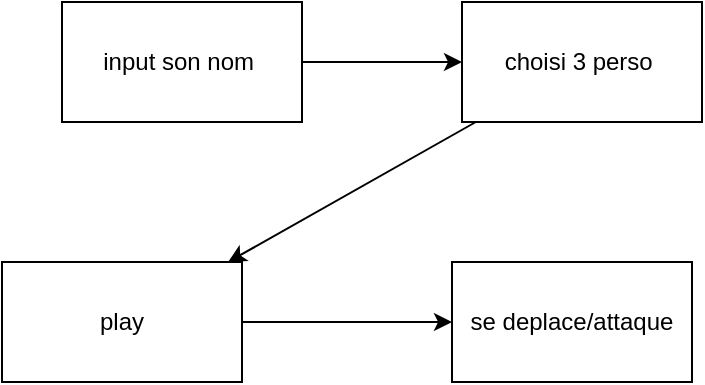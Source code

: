 <mxfile>
    <diagram id="dz9oydK0BkACYrdjI-5n" name="Page-1">
        <mxGraphModel dx="1287" dy="552" grid="1" gridSize="10" guides="1" tooltips="1" connect="1" arrows="1" fold="1" page="1" pageScale="1" pageWidth="850" pageHeight="1100" math="0" shadow="0">
            <root>
                <mxCell id="0"/>
                <mxCell id="1" parent="0"/>
                <mxCell id="5" value="" style="edgeStyle=none;html=1;" edge="1" parent="1" source="2" target="4">
                    <mxGeometry relative="1" as="geometry"/>
                </mxCell>
                <mxCell id="2" value="input son nom&amp;nbsp;" style="rounded=0;whiteSpace=wrap;html=1;" vertex="1" parent="1">
                    <mxGeometry x="170" y="40" width="120" height="60" as="geometry"/>
                </mxCell>
                <mxCell id="7" value="" style="edgeStyle=none;html=1;" edge="1" parent="1" source="4" target="6">
                    <mxGeometry relative="1" as="geometry"/>
                </mxCell>
                <mxCell id="4" value="choisi 3 perso&amp;nbsp;" style="whiteSpace=wrap;html=1;rounded=0;" vertex="1" parent="1">
                    <mxGeometry x="370" y="40" width="120" height="60" as="geometry"/>
                </mxCell>
                <mxCell id="9" value="" style="edgeStyle=none;html=1;" edge="1" parent="1" source="6" target="8">
                    <mxGeometry relative="1" as="geometry"/>
                </mxCell>
                <mxCell id="6" value="play" style="whiteSpace=wrap;html=1;rounded=0;" vertex="1" parent="1">
                    <mxGeometry x="140" y="170" width="120" height="60" as="geometry"/>
                </mxCell>
                <mxCell id="8" value="se deplace/attaque" style="whiteSpace=wrap;html=1;rounded=0;" vertex="1" parent="1">
                    <mxGeometry x="365" y="170" width="120" height="60" as="geometry"/>
                </mxCell>
            </root>
        </mxGraphModel>
    </diagram>
</mxfile>